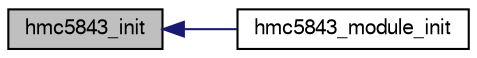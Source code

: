 digraph "hmc5843_init"
{
  edge [fontname="FreeSans",fontsize="10",labelfontname="FreeSans",labelfontsize="10"];
  node [fontname="FreeSans",fontsize="10",shape=record];
  rankdir="LR";
  Node1 [label="hmc5843_init",height=0.2,width=0.4,color="black", fillcolor="grey75", style="filled", fontcolor="black"];
  Node1 -> Node2 [dir="back",color="midnightblue",fontsize="10",style="solid",fontname="FreeSans"];
  Node2 [label="hmc5843_module_init",height=0.2,width=0.4,color="black", fillcolor="white", style="filled",URL="$mag__hmc5843_8h.html#ab7a6af07f53893a688602516e01efa92"];
}
